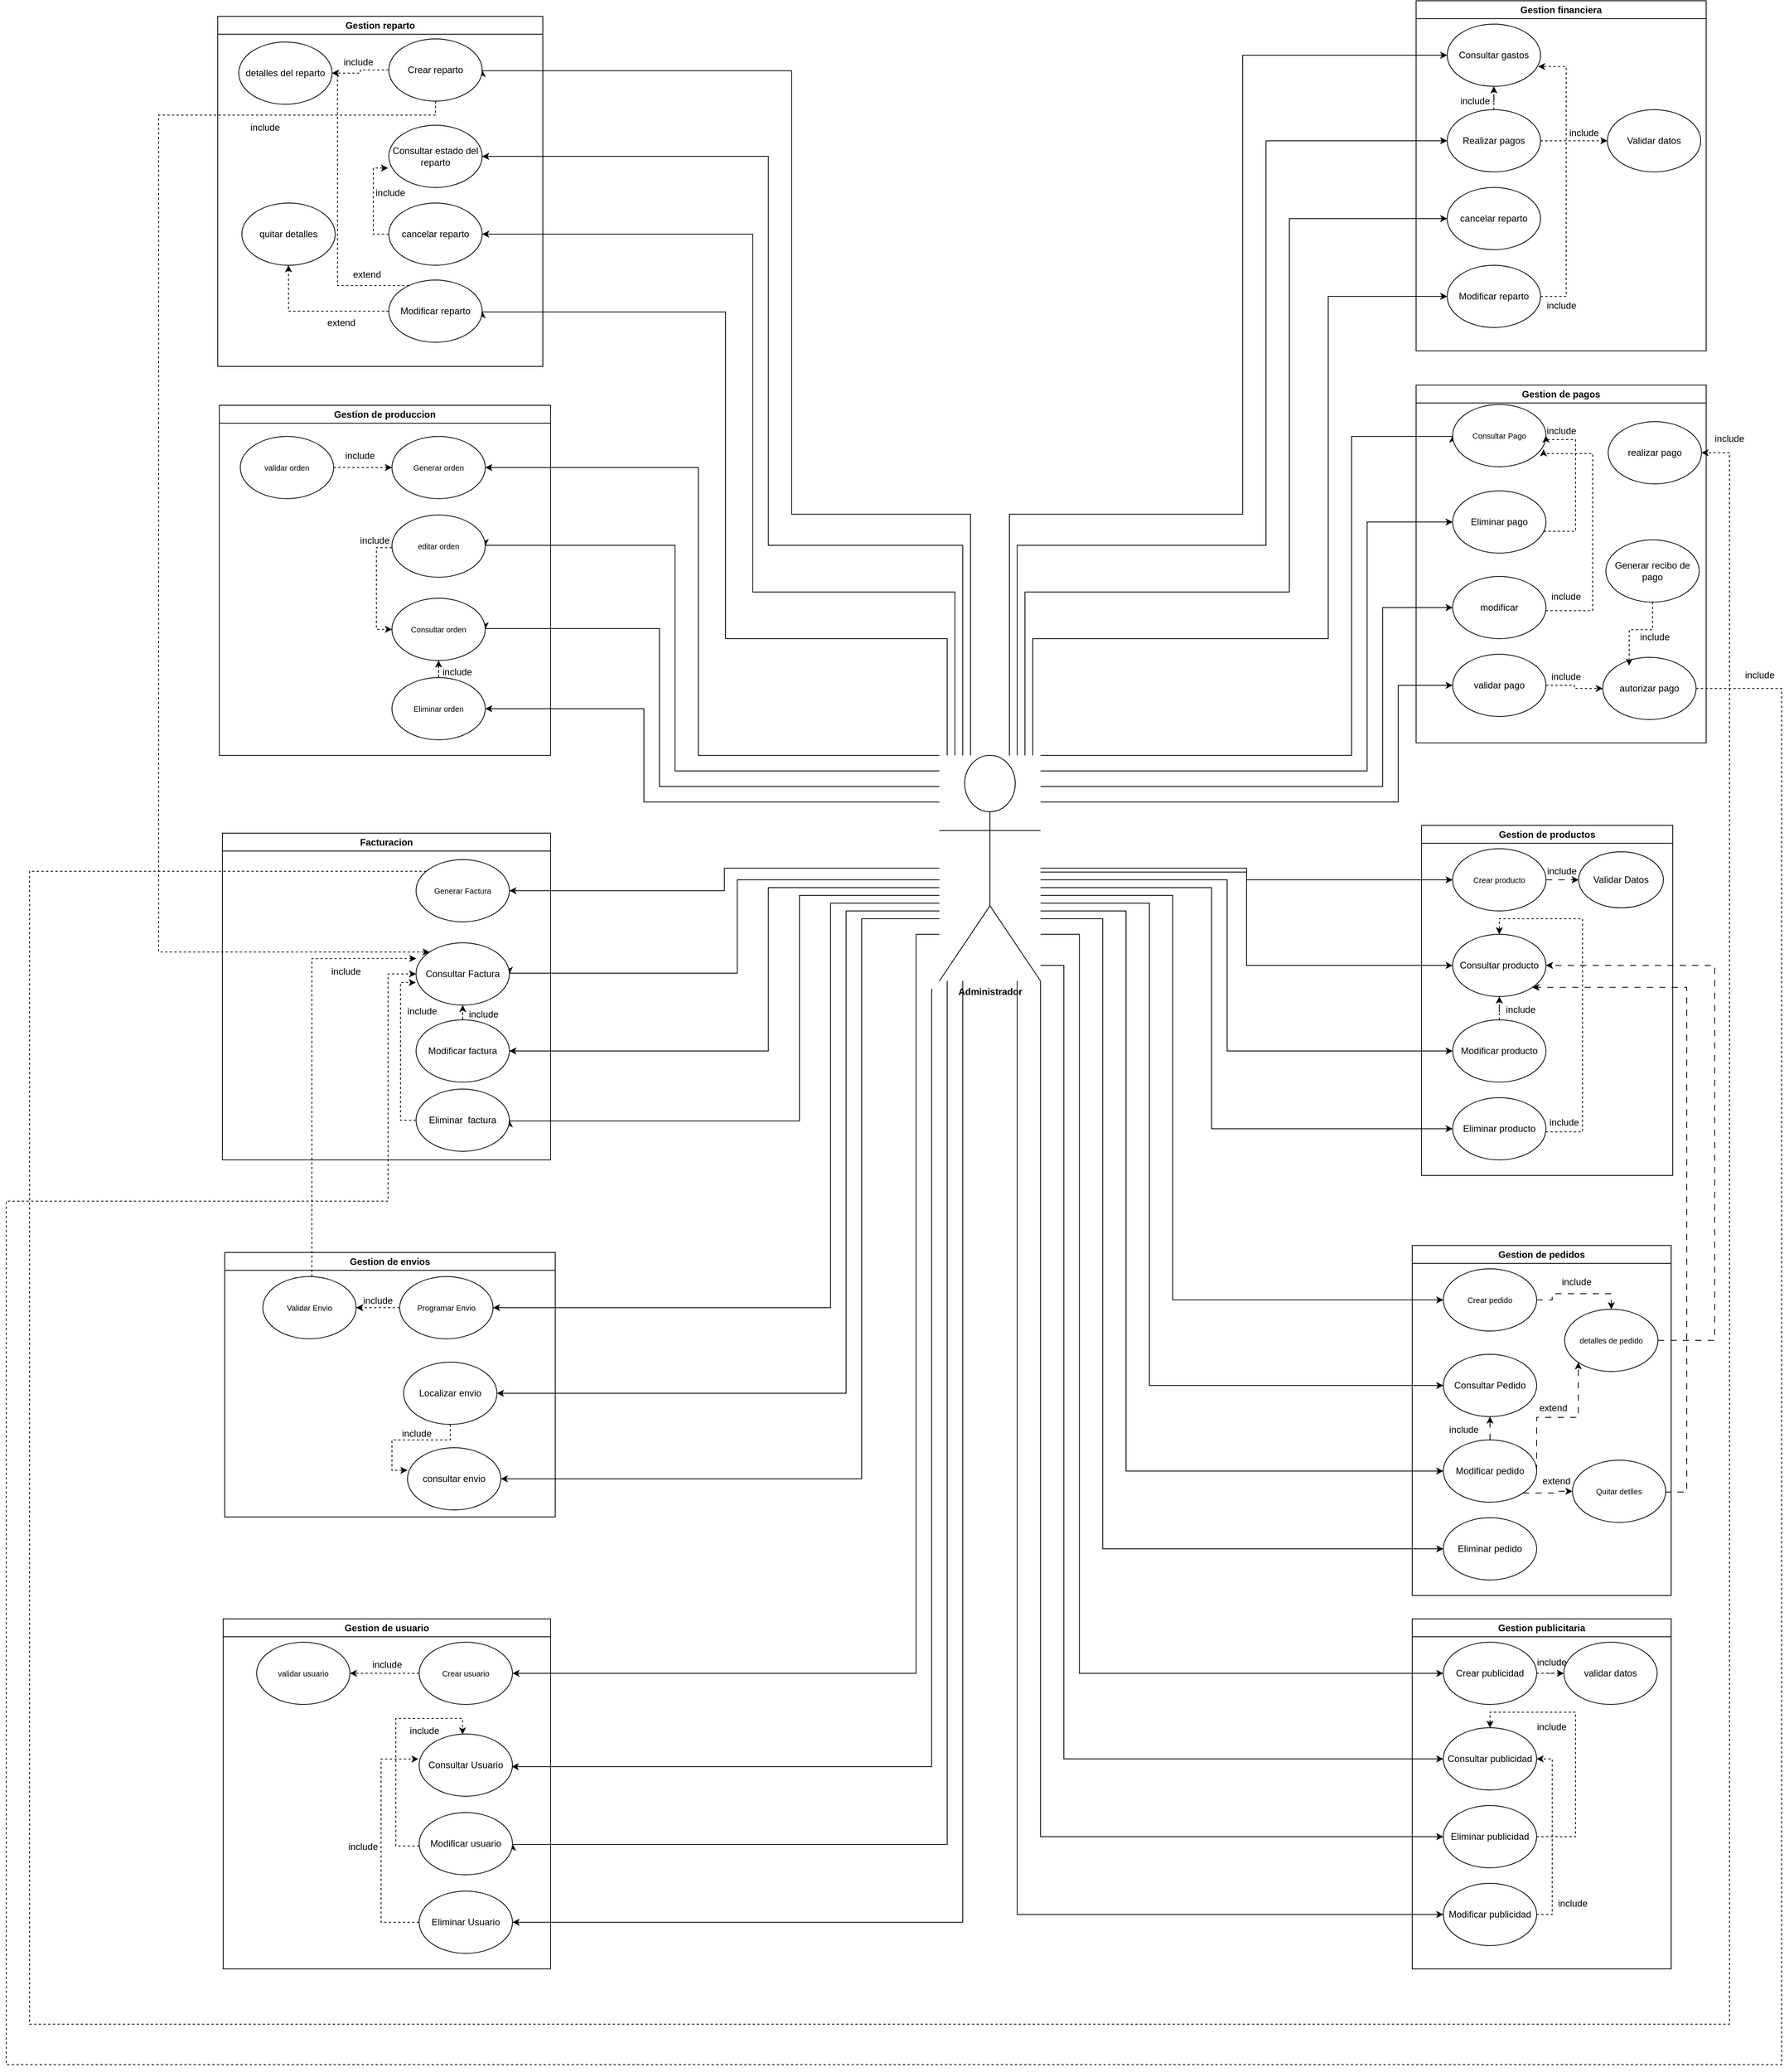 <mxfile version="24.4.4" type="google">
  <diagram name="Página-1" id="JynM5rXX0GK54_x-ZJID">
    <mxGraphModel grid="0" page="1" gridSize="10" guides="1" tooltips="1" connect="1" arrows="1" fold="1" pageScale="1" pageWidth="1169" pageHeight="827" math="0" shadow="0">
      <root>
        <mxCell id="0" />
        <mxCell id="1" parent="0" />
        <mxCell id="ChXsENCpoXAiUG8lQ90t-83" style="edgeStyle=orthogonalEdgeStyle;rounded=0;orthogonalLoop=1;jettySize=auto;html=1;entryX=1;entryY=0.5;entryDx=0;entryDy=0;" edge="1" parent="1" source="1T6MPeweJr3BxvkpQle7-1" target="ChXsENCpoXAiUG8lQ90t-72">
          <mxGeometry relative="1" as="geometry">
            <Array as="points">
              <mxPoint x="110" />
              <mxPoint x="-175" />
              <mxPoint x="-175" y="-420" />
            </Array>
          </mxGeometry>
        </mxCell>
        <mxCell id="ChXsENCpoXAiUG8lQ90t-85" style="edgeStyle=orthogonalEdgeStyle;rounded=0;orthogonalLoop=1;jettySize=auto;html=1;entryX=1;entryY=0.5;entryDx=0;entryDy=0;" edge="1" parent="1" source="1T6MPeweJr3BxvkpQle7-1" target="ChXsENCpoXAiUG8lQ90t-71">
          <mxGeometry relative="1" as="geometry">
            <Array as="points">
              <mxPoint x="120" y="-60" />
              <mxPoint x="-140" y="-60" />
              <mxPoint x="-140" y="-520" />
            </Array>
          </mxGeometry>
        </mxCell>
        <mxCell id="ChXsENCpoXAiUG8lQ90t-87" style="edgeStyle=orthogonalEdgeStyle;rounded=0;orthogonalLoop=1;jettySize=auto;html=1;entryX=1;entryY=0.5;entryDx=0;entryDy=0;" edge="1" parent="1" source="1T6MPeweJr3BxvkpQle7-1" target="ChXsENCpoXAiUG8lQ90t-70">
          <mxGeometry relative="1" as="geometry">
            <Array as="points">
              <mxPoint x="130" y="-120" />
              <mxPoint x="-120" y="-120" />
              <mxPoint x="-120" y="-620" />
            </Array>
          </mxGeometry>
        </mxCell>
        <mxCell id="ChXsENCpoXAiUG8lQ90t-89" style="edgeStyle=orthogonalEdgeStyle;rounded=0;orthogonalLoop=1;jettySize=auto;html=1;entryX=1;entryY=0.5;entryDx=0;entryDy=0;" edge="1" parent="1" source="1T6MPeweJr3BxvkpQle7-1" target="ChXsENCpoXAiUG8lQ90t-69">
          <mxGeometry relative="1" as="geometry">
            <Array as="points">
              <mxPoint x="140" y="-160" />
              <mxPoint x="-90" y="-160" />
              <mxPoint x="-90" y="-730" />
            </Array>
          </mxGeometry>
        </mxCell>
        <mxCell id="ChXsENCpoXAiUG8lQ90t-90" style="edgeStyle=orthogonalEdgeStyle;rounded=0;orthogonalLoop=1;jettySize=auto;html=1;entryX=0;entryY=0.5;entryDx=0;entryDy=0;" edge="1" parent="1" source="1T6MPeweJr3BxvkpQle7-1" target="ChXsENCpoXAiUG8lQ90t-74">
          <mxGeometry relative="1" as="geometry">
            <Array as="points">
              <mxPoint x="190" y="-160" />
              <mxPoint x="490" y="-160" />
              <mxPoint x="490" y="-750" />
            </Array>
          </mxGeometry>
        </mxCell>
        <mxCell id="ChXsENCpoXAiUG8lQ90t-91" style="edgeStyle=orthogonalEdgeStyle;rounded=0;orthogonalLoop=1;jettySize=auto;html=1;entryX=0;entryY=0.5;entryDx=0;entryDy=0;" edge="1" parent="1" source="1T6MPeweJr3BxvkpQle7-1" target="ChXsENCpoXAiUG8lQ90t-75">
          <mxGeometry relative="1" as="geometry">
            <Array as="points">
              <mxPoint x="200" y="-120" />
              <mxPoint x="520" y="-120" />
              <mxPoint x="520" y="-640" />
            </Array>
          </mxGeometry>
        </mxCell>
        <mxCell id="ChXsENCpoXAiUG8lQ90t-92" style="edgeStyle=orthogonalEdgeStyle;rounded=0;orthogonalLoop=1;jettySize=auto;html=1;entryX=0;entryY=0.5;entryDx=0;entryDy=0;" edge="1" parent="1" source="1T6MPeweJr3BxvkpQle7-1" target="ChXsENCpoXAiUG8lQ90t-76">
          <mxGeometry relative="1" as="geometry">
            <Array as="points">
              <mxPoint x="210" y="-60" />
              <mxPoint x="550" y="-60" />
              <mxPoint x="550" y="-540" />
            </Array>
          </mxGeometry>
        </mxCell>
        <mxCell id="ChXsENCpoXAiUG8lQ90t-93" style="edgeStyle=orthogonalEdgeStyle;rounded=0;orthogonalLoop=1;jettySize=auto;html=1;entryX=0;entryY=0.5;entryDx=0;entryDy=0;" edge="1" parent="1" source="1T6MPeweJr3BxvkpQle7-1" target="ChXsENCpoXAiUG8lQ90t-77">
          <mxGeometry relative="1" as="geometry">
            <Array as="points">
              <mxPoint x="220" />
              <mxPoint x="600" />
              <mxPoint x="600" y="-440" />
            </Array>
          </mxGeometry>
        </mxCell>
        <mxCell id="ChXsENCpoXAiUG8lQ90t-94" style="edgeStyle=orthogonalEdgeStyle;rounded=0;orthogonalLoop=1;jettySize=auto;html=1;entryX=1;entryY=0.5;entryDx=0;entryDy=0;" edge="1" parent="1" source="1T6MPeweJr3BxvkpQle7-1" target="ChXsENCpoXAiUG8lQ90t-37">
          <mxGeometry relative="1" as="geometry">
            <Array as="points">
              <mxPoint x="-210" y="150" />
              <mxPoint x="-210" y="-220" />
            </Array>
          </mxGeometry>
        </mxCell>
        <mxCell id="ChXsENCpoXAiUG8lQ90t-95" style="edgeStyle=orthogonalEdgeStyle;rounded=0;orthogonalLoop=1;jettySize=auto;html=1;entryX=1;entryY=0.5;entryDx=0;entryDy=0;" edge="1" parent="1" source="1T6MPeweJr3BxvkpQle7-1" target="ChXsENCpoXAiUG8lQ90t-38">
          <mxGeometry relative="1" as="geometry">
            <Array as="points">
              <mxPoint x="-240" y="170" />
              <mxPoint x="-240" y="-120" />
            </Array>
          </mxGeometry>
        </mxCell>
        <mxCell id="ChXsENCpoXAiUG8lQ90t-96" style="edgeStyle=orthogonalEdgeStyle;rounded=0;orthogonalLoop=1;jettySize=auto;html=1;entryX=1;entryY=0.5;entryDx=0;entryDy=0;" edge="1" parent="1" source="1T6MPeweJr3BxvkpQle7-1" target="ChXsENCpoXAiUG8lQ90t-39">
          <mxGeometry relative="1" as="geometry">
            <Array as="points">
              <mxPoint x="-260" y="190" />
              <mxPoint x="-260" y="-13" />
            </Array>
          </mxGeometry>
        </mxCell>
        <mxCell id="ChXsENCpoXAiUG8lQ90t-97" style="edgeStyle=orthogonalEdgeStyle;rounded=0;orthogonalLoop=1;jettySize=auto;html=1;entryX=1;entryY=0.5;entryDx=0;entryDy=0;" edge="1" parent="1" source="1T6MPeweJr3BxvkpQle7-1" target="ChXsENCpoXAiUG8lQ90t-40">
          <mxGeometry relative="1" as="geometry">
            <Array as="points">
              <mxPoint x="-280" y="210" />
              <mxPoint x="-280" y="90" />
            </Array>
          </mxGeometry>
        </mxCell>
        <mxCell id="ChXsENCpoXAiUG8lQ90t-98" style="edgeStyle=orthogonalEdgeStyle;rounded=0;orthogonalLoop=1;jettySize=auto;html=1;entryX=0;entryY=0.5;entryDx=0;entryDy=0;" edge="1" parent="1" source="1T6MPeweJr3BxvkpQle7-1" target="ChXsENCpoXAiUG8lQ90t-21">
          <mxGeometry relative="1" as="geometry">
            <Array as="points">
              <mxPoint x="630" y="150" />
              <mxPoint x="630" y="-260" />
            </Array>
          </mxGeometry>
        </mxCell>
        <mxCell id="ChXsENCpoXAiUG8lQ90t-99" style="edgeStyle=orthogonalEdgeStyle;rounded=0;orthogonalLoop=1;jettySize=auto;html=1;entryX=0;entryY=0.5;entryDx=0;entryDy=0;" edge="1" parent="1" source="1T6MPeweJr3BxvkpQle7-1" target="ChXsENCpoXAiUG8lQ90t-23">
          <mxGeometry relative="1" as="geometry">
            <Array as="points">
              <mxPoint x="650" y="170" />
              <mxPoint x="650" y="-150" />
            </Array>
          </mxGeometry>
        </mxCell>
        <mxCell id="ChXsENCpoXAiUG8lQ90t-100" style="edgeStyle=orthogonalEdgeStyle;rounded=0;orthogonalLoop=1;jettySize=auto;html=1;entryX=0;entryY=0.5;entryDx=0;entryDy=0;" edge="1" parent="1" source="1T6MPeweJr3BxvkpQle7-1" target="ChXsENCpoXAiUG8lQ90t-22">
          <mxGeometry relative="1" as="geometry">
            <Array as="points">
              <mxPoint x="670" y="190" />
              <mxPoint x="670" y="-40" />
            </Array>
          </mxGeometry>
        </mxCell>
        <mxCell id="ChXsENCpoXAiUG8lQ90t-101" style="edgeStyle=orthogonalEdgeStyle;rounded=0;orthogonalLoop=1;jettySize=auto;html=1;entryX=0;entryY=0.5;entryDx=0;entryDy=0;" edge="1" parent="1" source="1T6MPeweJr3BxvkpQle7-1" target="ChXsENCpoXAiUG8lQ90t-24">
          <mxGeometry relative="1" as="geometry">
            <Array as="points">
              <mxPoint x="690" y="210" />
              <mxPoint x="690" y="60" />
            </Array>
          </mxGeometry>
        </mxCell>
        <mxCell id="ChXsENCpoXAiUG8lQ90t-105" style="edgeStyle=orthogonalEdgeStyle;rounded=0;orthogonalLoop=1;jettySize=auto;html=1;entryX=1;entryY=0.5;entryDx=0;entryDy=0;" edge="1" parent="1" source="1T6MPeweJr3BxvkpQle7-1" target="ChXsENCpoXAiUG8lQ90t-32">
          <mxGeometry relative="1" as="geometry" />
        </mxCell>
        <mxCell id="ChXsENCpoXAiUG8lQ90t-106" style="edgeStyle=orthogonalEdgeStyle;rounded=0;orthogonalLoop=1;jettySize=auto;html=1;entryX=1;entryY=0.5;entryDx=0;entryDy=0;" edge="1" parent="1" source="1T6MPeweJr3BxvkpQle7-1" target="ChXsENCpoXAiUG8lQ90t-34">
          <mxGeometry relative="1" as="geometry">
            <Array as="points">
              <mxPoint x="-160" y="310" />
              <mxPoint x="-160" y="430" />
            </Array>
          </mxGeometry>
        </mxCell>
        <mxCell id="ChXsENCpoXAiUG8lQ90t-107" style="edgeStyle=orthogonalEdgeStyle;rounded=0;orthogonalLoop=1;jettySize=auto;html=1;entryX=1;entryY=0.5;entryDx=0;entryDy=0;" edge="1" parent="1" source="1T6MPeweJr3BxvkpQle7-1" target="ChXsENCpoXAiUG8lQ90t-33">
          <mxGeometry relative="1" as="geometry">
            <Array as="points">
              <mxPoint x="-120" y="320" />
              <mxPoint x="-120" y="530" />
            </Array>
          </mxGeometry>
        </mxCell>
        <mxCell id="ChXsENCpoXAiUG8lQ90t-109" style="edgeStyle=orthogonalEdgeStyle;rounded=0;orthogonalLoop=1;jettySize=auto;html=1;entryX=1;entryY=0.5;entryDx=0;entryDy=0;" edge="1" parent="1" source="1T6MPeweJr3BxvkpQle7-1" target="ChXsENCpoXAiUG8lQ90t-35">
          <mxGeometry relative="1" as="geometry">
            <Array as="points">
              <mxPoint x="-80" y="330" />
              <mxPoint x="-80" y="620" />
            </Array>
          </mxGeometry>
        </mxCell>
        <mxCell id="ChXsENCpoXAiUG8lQ90t-111" style="edgeStyle=orthogonalEdgeStyle;rounded=0;orthogonalLoop=1;jettySize=auto;html=1;entryX=0;entryY=0.5;entryDx=0;entryDy=0;" edge="1" parent="1" source="1T6MPeweJr3BxvkpQle7-1" target="ChXsENCpoXAiUG8lQ90t-27">
          <mxGeometry relative="1" as="geometry" />
        </mxCell>
        <mxCell id="ChXsENCpoXAiUG8lQ90t-112" style="edgeStyle=orthogonalEdgeStyle;rounded=0;orthogonalLoop=1;jettySize=auto;html=1;" edge="1" parent="1" source="1T6MPeweJr3BxvkpQle7-1" target="ChXsENCpoXAiUG8lQ90t-29">
          <mxGeometry relative="1" as="geometry">
            <Array as="points">
              <mxPoint x="495" y="300" />
              <mxPoint x="495" y="420" />
            </Array>
          </mxGeometry>
        </mxCell>
        <mxCell id="ChXsENCpoXAiUG8lQ90t-113" style="edgeStyle=orthogonalEdgeStyle;rounded=0;orthogonalLoop=1;jettySize=auto;html=1;entryX=0;entryY=0.5;entryDx=0;entryDy=0;" edge="1" parent="1" source="1T6MPeweJr3BxvkpQle7-1" target="ChXsENCpoXAiUG8lQ90t-28">
          <mxGeometry relative="1" as="geometry">
            <Array as="points">
              <mxPoint x="470" y="310" />
              <mxPoint x="470" y="530" />
            </Array>
          </mxGeometry>
        </mxCell>
        <mxCell id="ChXsENCpoXAiUG8lQ90t-115" style="edgeStyle=orthogonalEdgeStyle;rounded=0;orthogonalLoop=1;jettySize=auto;html=1;entryX=1;entryY=0.5;entryDx=0;entryDy=0;" edge="1" parent="1" source="1T6MPeweJr3BxvkpQle7-1" target="ChXsENCpoXAiUG8lQ90t-45">
          <mxGeometry relative="1" as="geometry">
            <Array as="points">
              <mxPoint x="-40" y="340" />
              <mxPoint x="-40" y="860" />
            </Array>
          </mxGeometry>
        </mxCell>
        <mxCell id="ChXsENCpoXAiUG8lQ90t-117" style="edgeStyle=orthogonalEdgeStyle;rounded=0;orthogonalLoop=1;jettySize=auto;html=1;entryX=1;entryY=0.5;entryDx=0;entryDy=0;" edge="1" parent="1" source="1T6MPeweJr3BxvkpQle7-1" target="ChXsENCpoXAiUG8lQ90t-47">
          <mxGeometry relative="1" as="geometry">
            <Array as="points">
              <mxPoint x="-20" y="350" />
              <mxPoint x="-20" y="970" />
            </Array>
          </mxGeometry>
        </mxCell>
        <mxCell id="ChXsENCpoXAiUG8lQ90t-118" style="edgeStyle=orthogonalEdgeStyle;rounded=0;orthogonalLoop=1;jettySize=auto;html=1;entryX=1;entryY=0.5;entryDx=0;entryDy=0;" edge="1" parent="1" source="1T6MPeweJr3BxvkpQle7-1" target="ChXsENCpoXAiUG8lQ90t-46">
          <mxGeometry relative="1" as="geometry">
            <Array as="points">
              <mxPoint y="360" />
              <mxPoint y="1080" />
            </Array>
          </mxGeometry>
        </mxCell>
        <mxCell id="ChXsENCpoXAiUG8lQ90t-119" style="edgeStyle=orthogonalEdgeStyle;rounded=0;orthogonalLoop=1;jettySize=auto;html=1;entryX=0;entryY=0.5;entryDx=0;entryDy=0;" edge="1" parent="1" source="1T6MPeweJr3BxvkpQle7-1" target="ChXsENCpoXAiUG8lQ90t-54">
          <mxGeometry relative="1" as="geometry">
            <Array as="points">
              <mxPoint x="400" y="330" />
              <mxPoint x="400" y="850" />
            </Array>
          </mxGeometry>
        </mxCell>
        <mxCell id="ChXsENCpoXAiUG8lQ90t-120" style="edgeStyle=orthogonalEdgeStyle;rounded=0;orthogonalLoop=1;jettySize=auto;html=1;entryX=0;entryY=0.5;entryDx=0;entryDy=0;" edge="1" parent="1" source="1T6MPeweJr3BxvkpQle7-1" target="ChXsENCpoXAiUG8lQ90t-56">
          <mxGeometry relative="1" as="geometry">
            <Array as="points">
              <mxPoint x="370" y="340" />
              <mxPoint x="370" y="960" />
            </Array>
          </mxGeometry>
        </mxCell>
        <mxCell id="ChXsENCpoXAiUG8lQ90t-121" style="edgeStyle=orthogonalEdgeStyle;rounded=0;orthogonalLoop=1;jettySize=auto;html=1;entryX=0;entryY=0.5;entryDx=0;entryDy=0;" edge="1" parent="1" source="1T6MPeweJr3BxvkpQle7-1" target="ChXsENCpoXAiUG8lQ90t-55">
          <mxGeometry relative="1" as="geometry">
            <Array as="points">
              <mxPoint x="340" y="350" />
              <mxPoint x="340" y="1070" />
            </Array>
          </mxGeometry>
        </mxCell>
        <mxCell id="ChXsENCpoXAiUG8lQ90t-122" style="edgeStyle=orthogonalEdgeStyle;rounded=0;orthogonalLoop=1;jettySize=auto;html=1;entryX=0;entryY=0.5;entryDx=0;entryDy=0;" edge="1" parent="1" source="1T6MPeweJr3BxvkpQle7-1" target="ChXsENCpoXAiUG8lQ90t-57">
          <mxGeometry relative="1" as="geometry">
            <Array as="points">
              <mxPoint x="310" y="360" />
              <mxPoint x="310" y="1170" />
            </Array>
          </mxGeometry>
        </mxCell>
        <mxCell id="ChXsENCpoXAiUG8lQ90t-123" style="edgeStyle=orthogonalEdgeStyle;rounded=0;orthogonalLoop=1;jettySize=auto;html=1;entryX=0;entryY=0.5;entryDx=0;entryDy=0;" edge="1" parent="1" source="1T6MPeweJr3BxvkpQle7-1" target="ChXsENCpoXAiUG8lQ90t-30">
          <mxGeometry relative="1" as="geometry">
            <Array as="points">
              <mxPoint x="450" y="320" />
              <mxPoint x="450" y="630" />
            </Array>
          </mxGeometry>
        </mxCell>
        <mxCell id="ChXsENCpoXAiUG8lQ90t-124" style="edgeStyle=orthogonalEdgeStyle;rounded=0;orthogonalLoop=1;jettySize=auto;html=1;entryX=1;entryY=0.5;entryDx=0;entryDy=0;" edge="1" parent="1" source="1T6MPeweJr3BxvkpQle7-1" target="ChXsENCpoXAiUG8lQ90t-49">
          <mxGeometry relative="1" as="geometry">
            <Array as="points">
              <mxPoint x="70" y="380" />
              <mxPoint x="70" y="1330" />
            </Array>
          </mxGeometry>
        </mxCell>
        <mxCell id="ChXsENCpoXAiUG8lQ90t-125" style="edgeStyle=orthogonalEdgeStyle;rounded=0;orthogonalLoop=1;jettySize=auto;html=1;entryX=1;entryY=0.5;entryDx=0;entryDy=0;" edge="1" parent="1">
          <mxGeometry relative="1" as="geometry">
            <mxPoint x="90.0" y="450" as="sourcePoint" />
            <mxPoint x="-450.0" y="1450" as="targetPoint" />
            <Array as="points">
              <mxPoint x="90" y="1450" />
            </Array>
          </mxGeometry>
        </mxCell>
        <mxCell id="ChXsENCpoXAiUG8lQ90t-126" style="edgeStyle=orthogonalEdgeStyle;rounded=0;orthogonalLoop=1;jettySize=auto;html=1;entryX=1;entryY=0.5;entryDx=0;entryDy=0;" edge="1" parent="1" source="1T6MPeweJr3BxvkpQle7-1" target="ChXsENCpoXAiUG8lQ90t-50">
          <mxGeometry relative="1" as="geometry">
            <Array as="points">
              <mxPoint x="110" y="1550" />
            </Array>
          </mxGeometry>
        </mxCell>
        <mxCell id="ChXsENCpoXAiUG8lQ90t-127" style="edgeStyle=orthogonalEdgeStyle;rounded=0;orthogonalLoop=1;jettySize=auto;html=1;entryX=1;entryY=0.5;entryDx=0;entryDy=0;" edge="1" parent="1" source="1T6MPeweJr3BxvkpQle7-1" target="ChXsENCpoXAiUG8lQ90t-52">
          <mxGeometry relative="1" as="geometry">
            <Array as="points">
              <mxPoint x="130" y="1650" />
            </Array>
          </mxGeometry>
        </mxCell>
        <mxCell id="ChXsENCpoXAiUG8lQ90t-128" style="edgeStyle=orthogonalEdgeStyle;rounded=0;orthogonalLoop=1;jettySize=auto;html=1;entryX=0;entryY=0.5;entryDx=0;entryDy=0;" edge="1" parent="1" source="1T6MPeweJr3BxvkpQle7-1" target="ChXsENCpoXAiUG8lQ90t-61">
          <mxGeometry relative="1" as="geometry">
            <Array as="points">
              <mxPoint x="280" y="380" />
              <mxPoint x="280" y="1330" />
            </Array>
          </mxGeometry>
        </mxCell>
        <mxCell id="ChXsENCpoXAiUG8lQ90t-131" style="edgeStyle=orthogonalEdgeStyle;rounded=0;orthogonalLoop=1;jettySize=auto;html=1;entryX=0;entryY=0.5;entryDx=0;entryDy=0;" edge="1" parent="1" source="1T6MPeweJr3BxvkpQle7-1" target="ChXsENCpoXAiUG8lQ90t-62">
          <mxGeometry relative="1" as="geometry">
            <Array as="points">
              <mxPoint x="260" y="420" />
              <mxPoint x="260" y="1440" />
            </Array>
          </mxGeometry>
        </mxCell>
        <mxCell id="ChXsENCpoXAiUG8lQ90t-132" style="edgeStyle=orthogonalEdgeStyle;rounded=0;orthogonalLoop=1;jettySize=auto;html=1;entryX=0;entryY=0.5;entryDx=0;entryDy=0;" edge="1" parent="1" source="1T6MPeweJr3BxvkpQle7-1" target="ChXsENCpoXAiUG8lQ90t-63">
          <mxGeometry relative="1" as="geometry">
            <Array as="points">
              <mxPoint x="230" y="1540" />
            </Array>
          </mxGeometry>
        </mxCell>
        <mxCell id="ChXsENCpoXAiUG8lQ90t-133" style="edgeStyle=orthogonalEdgeStyle;rounded=0;orthogonalLoop=1;jettySize=auto;html=1;entryX=0;entryY=0.5;entryDx=0;entryDy=0;" edge="1" parent="1" source="1T6MPeweJr3BxvkpQle7-1" target="ChXsENCpoXAiUG8lQ90t-64">
          <mxGeometry relative="1" as="geometry">
            <Array as="points">
              <mxPoint x="200" y="1640" />
            </Array>
          </mxGeometry>
        </mxCell>
        <mxCell id="1T6MPeweJr3BxvkpQle7-1" value="&lt;span style=&quot;font-weight: 700; text-wrap: wrap;&quot;&gt;Administrador&lt;/span&gt;" style="shape=umlActor;verticalLabelPosition=bottom;verticalAlign=top;html=1;outlineConnect=0;" vertex="1" parent="1">
          <mxGeometry x="100" y="150" width="130" height="290" as="geometry" />
        </mxCell>
        <mxCell id="ChXsENCpoXAiUG8lQ90t-20" value="Gestion de pagos" style="swimlane;whiteSpace=wrap;html=1;" vertex="1" parent="1">
          <mxGeometry x="713" y="-326" width="373" height="460" as="geometry" />
        </mxCell>
        <mxCell id="ChXsENCpoXAiUG8lQ90t-21" value="&lt;font size=&quot;1&quot;&gt;Consultar Pago&lt;/font&gt;" style="ellipse;whiteSpace=wrap;html=1;" vertex="1" parent="ChXsENCpoXAiUG8lQ90t-20">
          <mxGeometry x="47" y="25" width="120" height="80" as="geometry" />
        </mxCell>
        <mxCell id="ChXsENCpoXAiUG8lQ90t-22" value="modificar" style="ellipse;whiteSpace=wrap;html=1;" vertex="1" parent="ChXsENCpoXAiUG8lQ90t-20">
          <mxGeometry x="47" y="246" width="120" height="80" as="geometry" />
        </mxCell>
        <mxCell id="p3AA-qDVaA4Frj-R02hP-10" style="edgeStyle=orthogonalEdgeStyle;rounded=0;orthogonalLoop=1;jettySize=auto;html=1;entryX=1;entryY=0.5;entryDx=0;entryDy=0;dashed=1;" edge="1" parent="ChXsENCpoXAiUG8lQ90t-20" source="ChXsENCpoXAiUG8lQ90t-23" target="ChXsENCpoXAiUG8lQ90t-21">
          <mxGeometry relative="1" as="geometry">
            <Array as="points">
              <mxPoint x="205" y="188" />
              <mxPoint x="205" y="70" />
            </Array>
          </mxGeometry>
        </mxCell>
        <mxCell id="ChXsENCpoXAiUG8lQ90t-23" value="Eliminar pago" style="ellipse;whiteSpace=wrap;html=1;" vertex="1" parent="ChXsENCpoXAiUG8lQ90t-20">
          <mxGeometry x="47" y="136" width="120" height="80" as="geometry" />
        </mxCell>
        <mxCell id="p3AA-qDVaA4Frj-R02hP-16" style="edgeStyle=orthogonalEdgeStyle;rounded=0;orthogonalLoop=1;jettySize=auto;html=1;entryX=0;entryY=0.5;entryDx=0;entryDy=0;dashed=1;" edge="1" parent="ChXsENCpoXAiUG8lQ90t-20" source="ChXsENCpoXAiUG8lQ90t-24" target="p3AA-qDVaA4Frj-R02hP-14">
          <mxGeometry relative="1" as="geometry" />
        </mxCell>
        <mxCell id="ChXsENCpoXAiUG8lQ90t-24" value="validar pago" style="ellipse;whiteSpace=wrap;html=1;" vertex="1" parent="ChXsENCpoXAiUG8lQ90t-20">
          <mxGeometry x="47" y="346" width="120" height="80" as="geometry" />
        </mxCell>
        <mxCell id="p3AA-qDVaA4Frj-R02hP-11" value="include" style="text;html=1;align=center;verticalAlign=middle;whiteSpace=wrap;rounded=0;" vertex="1" parent="ChXsENCpoXAiUG8lQ90t-20">
          <mxGeometry x="156.5" y="44" width="60" height="30" as="geometry" />
        </mxCell>
        <mxCell id="p3AA-qDVaA4Frj-R02hP-12" style="edgeStyle=orthogonalEdgeStyle;rounded=0;orthogonalLoop=1;jettySize=auto;html=1;entryX=0.974;entryY=0.721;entryDx=0;entryDy=0;entryPerimeter=0;dashed=1;" edge="1" parent="ChXsENCpoXAiUG8lQ90t-20" source="ChXsENCpoXAiUG8lQ90t-22" target="ChXsENCpoXAiUG8lQ90t-21">
          <mxGeometry relative="1" as="geometry">
            <Array as="points">
              <mxPoint x="227" y="290" />
              <mxPoint x="227" y="88" />
            </Array>
          </mxGeometry>
        </mxCell>
        <mxCell id="p3AA-qDVaA4Frj-R02hP-13" value="include" style="text;html=1;align=center;verticalAlign=middle;whiteSpace=wrap;rounded=0;" vertex="1" parent="ChXsENCpoXAiUG8lQ90t-20">
          <mxGeometry x="163" y="257" width="60" height="30" as="geometry" />
        </mxCell>
        <mxCell id="p3AA-qDVaA4Frj-R02hP-14" value="autorizar pago" style="ellipse;whiteSpace=wrap;html=1;" vertex="1" parent="ChXsENCpoXAiUG8lQ90t-20">
          <mxGeometry x="240" y="350" width="120" height="80" as="geometry" />
        </mxCell>
        <mxCell id="p3AA-qDVaA4Frj-R02hP-18" value="Generar recibo de pago" style="ellipse;whiteSpace=wrap;html=1;" vertex="1" parent="ChXsENCpoXAiUG8lQ90t-20">
          <mxGeometry x="244" y="199" width="120" height="80" as="geometry" />
        </mxCell>
        <mxCell id="p3AA-qDVaA4Frj-R02hP-23" style="edgeStyle=orthogonalEdgeStyle;rounded=0;orthogonalLoop=1;jettySize=auto;html=1;entryX=0.283;entryY=0.132;entryDx=0;entryDy=0;entryPerimeter=0;dashed=1;" edge="1" parent="ChXsENCpoXAiUG8lQ90t-20" source="p3AA-qDVaA4Frj-R02hP-18" target="p3AA-qDVaA4Frj-R02hP-14">
          <mxGeometry relative="1" as="geometry" />
        </mxCell>
        <mxCell id="p3AA-qDVaA4Frj-R02hP-24" value="include" style="text;html=1;align=center;verticalAlign=middle;whiteSpace=wrap;rounded=0;" vertex="1" parent="ChXsENCpoXAiUG8lQ90t-20">
          <mxGeometry x="163" y="360" width="60" height="30" as="geometry" />
        </mxCell>
        <mxCell id="p3AA-qDVaA4Frj-R02hP-25" value="include" style="text;html=1;align=center;verticalAlign=middle;whiteSpace=wrap;rounded=0;" vertex="1" parent="ChXsENCpoXAiUG8lQ90t-20">
          <mxGeometry x="277" y="309" width="60" height="30" as="geometry" />
        </mxCell>
        <mxCell id="p3AA-qDVaA4Frj-R02hP-26" value="realizar pago" style="ellipse;whiteSpace=wrap;html=1;" vertex="1" parent="ChXsENCpoXAiUG8lQ90t-20">
          <mxGeometry x="247" y="47" width="120" height="80" as="geometry" />
        </mxCell>
        <mxCell id="ChXsENCpoXAiUG8lQ90t-26" value="Gestion de productos" style="swimlane;whiteSpace=wrap;html=1;" vertex="1" parent="1">
          <mxGeometry x="720" y="240" width="323" height="450" as="geometry" />
        </mxCell>
        <mxCell id="hqP_ZDcuyTyzabam_NpK-2" style="edgeStyle=orthogonalEdgeStyle;rounded=0;orthogonalLoop=1;jettySize=auto;html=1;exitX=1;exitY=0.5;exitDx=0;exitDy=0;entryX=0;entryY=0.5;entryDx=0;entryDy=0;dashed=1;dashPattern=8 8;" edge="1" parent="ChXsENCpoXAiUG8lQ90t-26" source="ChXsENCpoXAiUG8lQ90t-27" target="hqP_ZDcuyTyzabam_NpK-1">
          <mxGeometry relative="1" as="geometry" />
        </mxCell>
        <mxCell id="ChXsENCpoXAiUG8lQ90t-27" value="&lt;font size=&quot;1&quot;&gt;Crear producto&lt;/font&gt;" style="ellipse;whiteSpace=wrap;html=1;" vertex="1" parent="ChXsENCpoXAiUG8lQ90t-26">
          <mxGeometry x="40" y="30" width="120" height="80" as="geometry" />
        </mxCell>
        <mxCell id="Pba5X2vzU5zY-d4cMatl-1" value="" style="edgeStyle=orthogonalEdgeStyle;rounded=0;orthogonalLoop=1;jettySize=auto;html=1;dashed=1;" edge="1" parent="ChXsENCpoXAiUG8lQ90t-26" source="ChXsENCpoXAiUG8lQ90t-28" target="ChXsENCpoXAiUG8lQ90t-29">
          <mxGeometry relative="1" as="geometry" />
        </mxCell>
        <mxCell id="ChXsENCpoXAiUG8lQ90t-28" value="Modificar producto" style="ellipse;whiteSpace=wrap;html=1;" vertex="1" parent="ChXsENCpoXAiUG8lQ90t-26">
          <mxGeometry x="40" y="250" width="120" height="80" as="geometry" />
        </mxCell>
        <mxCell id="ChXsENCpoXAiUG8lQ90t-29" value="Consultar producto" style="ellipse;whiteSpace=wrap;html=1;" vertex="1" parent="ChXsENCpoXAiUG8lQ90t-26">
          <mxGeometry x="40" y="140" width="120" height="80" as="geometry" />
        </mxCell>
        <mxCell id="p3AA-qDVaA4Frj-R02hP-44" style="edgeStyle=orthogonalEdgeStyle;rounded=0;orthogonalLoop=1;jettySize=auto;html=1;entryX=0.5;entryY=0;entryDx=0;entryDy=0;dashed=1;" edge="1" parent="ChXsENCpoXAiUG8lQ90t-26" source="ChXsENCpoXAiUG8lQ90t-30" target="ChXsENCpoXAiUG8lQ90t-29">
          <mxGeometry relative="1" as="geometry">
            <Array as="points">
              <mxPoint x="207" y="394" />
              <mxPoint x="207" y="120" />
              <mxPoint x="100" y="120" />
            </Array>
          </mxGeometry>
        </mxCell>
        <mxCell id="ChXsENCpoXAiUG8lQ90t-30" value="Eliminar producto" style="ellipse;whiteSpace=wrap;html=1;" vertex="1" parent="ChXsENCpoXAiUG8lQ90t-26">
          <mxGeometry x="40" y="350" width="120" height="80" as="geometry" />
        </mxCell>
        <mxCell id="hqP_ZDcuyTyzabam_NpK-1" value="Validar Datos" style="ellipse;whiteSpace=wrap;html=1;" vertex="1" parent="ChXsENCpoXAiUG8lQ90t-26">
          <mxGeometry x="202" y="34" width="109" height="72" as="geometry" />
        </mxCell>
        <mxCell id="p3AA-qDVaA4Frj-R02hP-45" value="include" style="text;html=1;align=center;verticalAlign=middle;resizable=0;points=[];autosize=1;strokeColor=none;fillColor=none;" vertex="1" parent="ChXsENCpoXAiUG8lQ90t-26">
          <mxGeometry x="155" y="369" width="56" height="26" as="geometry" />
        </mxCell>
        <mxCell id="Pba5X2vzU5zY-d4cMatl-2" value="include" style="text;html=1;align=center;verticalAlign=middle;resizable=0;points=[];autosize=1;strokeColor=none;fillColor=none;" vertex="1" parent="ChXsENCpoXAiUG8lQ90t-26">
          <mxGeometry x="99" y="224" width="56" height="26" as="geometry" />
        </mxCell>
        <mxCell id="ChXsENCpoXAiUG8lQ90t-31" value="Facturacion" style="swimlane;whiteSpace=wrap;html=1;" vertex="1" parent="1">
          <mxGeometry x="-822" y="250" width="422" height="420" as="geometry" />
        </mxCell>
        <mxCell id="ChXsENCpoXAiUG8lQ90t-32" value="&lt;font size=&quot;1&quot;&gt;Generar Factura&lt;/font&gt;" style="ellipse;whiteSpace=wrap;html=1;" vertex="1" parent="ChXsENCpoXAiUG8lQ90t-31">
          <mxGeometry x="249" y="34" width="120" height="80" as="geometry" />
        </mxCell>
        <mxCell id="T71zBz_hVBB5TN6KuYi1-18" style="edgeStyle=orthogonalEdgeStyle;rounded=0;orthogonalLoop=1;jettySize=auto;html=1;dashed=1;" edge="1" parent="ChXsENCpoXAiUG8lQ90t-31" source="ChXsENCpoXAiUG8lQ90t-33" target="ChXsENCpoXAiUG8lQ90t-34">
          <mxGeometry relative="1" as="geometry" />
        </mxCell>
        <mxCell id="ChXsENCpoXAiUG8lQ90t-33" value="Modificar factura" style="ellipse;whiteSpace=wrap;html=1;" vertex="1" parent="ChXsENCpoXAiUG8lQ90t-31">
          <mxGeometry x="249" y="240" width="120" height="80" as="geometry" />
        </mxCell>
        <mxCell id="ChXsENCpoXAiUG8lQ90t-34" value="Consultar Factura" style="ellipse;whiteSpace=wrap;html=1;" vertex="1" parent="ChXsENCpoXAiUG8lQ90t-31">
          <mxGeometry x="249" y="141" width="120" height="80" as="geometry" />
        </mxCell>
        <mxCell id="ChXsENCpoXAiUG8lQ90t-35" value="Eliminar&amp;nbsp; factura" style="ellipse;whiteSpace=wrap;html=1;" vertex="1" parent="ChXsENCpoXAiUG8lQ90t-31">
          <mxGeometry x="249" y="329" width="120" height="80" as="geometry" />
        </mxCell>
        <mxCell id="T71zBz_hVBB5TN6KuYi1-15" style="edgeStyle=orthogonalEdgeStyle;rounded=0;orthogonalLoop=1;jettySize=auto;html=1;entryX=-0.003;entryY=0.638;entryDx=0;entryDy=0;entryPerimeter=0;dashed=1;" edge="1" parent="ChXsENCpoXAiUG8lQ90t-31" source="ChXsENCpoXAiUG8lQ90t-35" target="ChXsENCpoXAiUG8lQ90t-34">
          <mxGeometry relative="1" as="geometry">
            <Array as="points">
              <mxPoint x="229" y="369" />
              <mxPoint x="229" y="192" />
            </Array>
          </mxGeometry>
        </mxCell>
        <mxCell id="T71zBz_hVBB5TN6KuYi1-16" value="include" style="text;html=1;align=center;verticalAlign=middle;whiteSpace=wrap;rounded=0;" vertex="1" parent="ChXsENCpoXAiUG8lQ90t-31">
          <mxGeometry x="227" y="214" width="60" height="30" as="geometry" />
        </mxCell>
        <mxCell id="T71zBz_hVBB5TN6KuYi1-19" value="include" style="text;html=1;align=center;verticalAlign=middle;whiteSpace=wrap;rounded=0;" vertex="1" parent="ChXsENCpoXAiUG8lQ90t-31">
          <mxGeometry x="306" y="218" width="60" height="30" as="geometry" />
        </mxCell>
        <mxCell id="mGciMAbyDkSKiZNWmJVc-14" value="include" style="text;html=1;align=center;verticalAlign=middle;whiteSpace=wrap;rounded=0;" vertex="1" parent="ChXsENCpoXAiUG8lQ90t-31">
          <mxGeometry x="129" y="163" width="60" height="30" as="geometry" />
        </mxCell>
        <mxCell id="ChXsENCpoXAiUG8lQ90t-36" value="Gestion de produccion" style="swimlane;whiteSpace=wrap;html=1;" vertex="1" parent="1">
          <mxGeometry x="-826" y="-300" width="426" height="450" as="geometry" />
        </mxCell>
        <mxCell id="ChXsENCpoXAiUG8lQ90t-37" value="&lt;font size=&quot;1&quot;&gt;Generar orden&lt;/font&gt;" style="ellipse;whiteSpace=wrap;html=1;" vertex="1" parent="ChXsENCpoXAiUG8lQ90t-36">
          <mxGeometry x="222" y="40" width="120" height="80" as="geometry" />
        </mxCell>
        <mxCell id="T71zBz_hVBB5TN6KuYi1-6" style="edgeStyle=orthogonalEdgeStyle;rounded=0;orthogonalLoop=1;jettySize=auto;html=1;entryX=0;entryY=0.5;entryDx=0;entryDy=0;dashed=1;" edge="1" parent="ChXsENCpoXAiUG8lQ90t-36" source="ChXsENCpoXAiUG8lQ90t-38" target="ChXsENCpoXAiUG8lQ90t-39">
          <mxGeometry relative="1" as="geometry">
            <Array as="points">
              <mxPoint x="202" y="183" />
              <mxPoint x="202" y="288" />
            </Array>
          </mxGeometry>
        </mxCell>
        <mxCell id="ChXsENCpoXAiUG8lQ90t-38" value="&lt;font size=&quot;1&quot;&gt;editar orden&lt;/font&gt;" style="ellipse;whiteSpace=wrap;html=1;" vertex="1" parent="ChXsENCpoXAiUG8lQ90t-36">
          <mxGeometry x="222" y="141" width="120" height="80" as="geometry" />
        </mxCell>
        <mxCell id="ChXsENCpoXAiUG8lQ90t-39" value="&lt;font size=&quot;1&quot;&gt;Consultar orden&lt;/font&gt;" style="ellipse;whiteSpace=wrap;html=1;" vertex="1" parent="ChXsENCpoXAiUG8lQ90t-36">
          <mxGeometry x="222" y="248" width="120" height="80" as="geometry" />
        </mxCell>
        <mxCell id="T71zBz_hVBB5TN6KuYi1-8" style="edgeStyle=orthogonalEdgeStyle;rounded=0;orthogonalLoop=1;jettySize=auto;html=1;dashed=1;" edge="1" parent="ChXsENCpoXAiUG8lQ90t-36" source="ChXsENCpoXAiUG8lQ90t-40" target="ChXsENCpoXAiUG8lQ90t-39">
          <mxGeometry relative="1" as="geometry" />
        </mxCell>
        <mxCell id="ChXsENCpoXAiUG8lQ90t-40" value="&lt;font size=&quot;1&quot;&gt;Eliminar orden&lt;/font&gt;" style="ellipse;whiteSpace=wrap;html=1;" vertex="1" parent="ChXsENCpoXAiUG8lQ90t-36">
          <mxGeometry x="222" y="350" width="120" height="80" as="geometry" />
        </mxCell>
        <mxCell id="T71zBz_hVBB5TN6KuYi1-4" value="" style="edgeStyle=orthogonalEdgeStyle;rounded=0;orthogonalLoop=1;jettySize=auto;html=1;dashed=1;" edge="1" parent="ChXsENCpoXAiUG8lQ90t-36" source="T71zBz_hVBB5TN6KuYi1-3" target="ChXsENCpoXAiUG8lQ90t-37">
          <mxGeometry relative="1" as="geometry" />
        </mxCell>
        <mxCell id="T71zBz_hVBB5TN6KuYi1-3" value="&lt;font size=&quot;1&quot;&gt;validar orden&lt;/font&gt;" style="ellipse;whiteSpace=wrap;html=1;" vertex="1" parent="ChXsENCpoXAiUG8lQ90t-36">
          <mxGeometry x="27" y="40" width="120" height="80" as="geometry" />
        </mxCell>
        <mxCell id="T71zBz_hVBB5TN6KuYi1-5" value="include" style="text;html=1;align=center;verticalAlign=middle;whiteSpace=wrap;rounded=0;" vertex="1" parent="ChXsENCpoXAiUG8lQ90t-36">
          <mxGeometry x="151" y="50" width="60" height="30" as="geometry" />
        </mxCell>
        <mxCell id="T71zBz_hVBB5TN6KuYi1-7" value="include" style="text;html=1;align=center;verticalAlign=middle;whiteSpace=wrap;rounded=0;" vertex="1" parent="ChXsENCpoXAiUG8lQ90t-36">
          <mxGeometry x="170" y="159" width="60" height="30" as="geometry" />
        </mxCell>
        <mxCell id="T71zBz_hVBB5TN6KuYi1-9" value="include" style="text;html=1;align=center;verticalAlign=middle;whiteSpace=wrap;rounded=0;" vertex="1" parent="ChXsENCpoXAiUG8lQ90t-36">
          <mxGeometry x="276" y="328" width="60" height="30" as="geometry" />
        </mxCell>
        <mxCell id="ChXsENCpoXAiUG8lQ90t-44" value="Gestion de envios" style="swimlane;whiteSpace=wrap;html=1;" vertex="1" parent="1">
          <mxGeometry x="-819" y="789" width="425" height="340" as="geometry" />
        </mxCell>
        <mxCell id="mGciMAbyDkSKiZNWmJVc-11" value="" style="edgeStyle=orthogonalEdgeStyle;rounded=0;orthogonalLoop=1;jettySize=auto;html=1;dashed=1;" edge="1" parent="ChXsENCpoXAiUG8lQ90t-44" source="ChXsENCpoXAiUG8lQ90t-45" target="mGciMAbyDkSKiZNWmJVc-10">
          <mxGeometry relative="1" as="geometry" />
        </mxCell>
        <mxCell id="ChXsENCpoXAiUG8lQ90t-45" value="&lt;font size=&quot;1&quot;&gt;Programar Envio&lt;/font&gt;" style="ellipse;whiteSpace=wrap;html=1;" vertex="1" parent="ChXsENCpoXAiUG8lQ90t-44">
          <mxGeometry x="225" y="31" width="120" height="80" as="geometry" />
        </mxCell>
        <mxCell id="ChXsENCpoXAiUG8lQ90t-46" value="consultar envio" style="ellipse;whiteSpace=wrap;html=1;" vertex="1" parent="ChXsENCpoXAiUG8lQ90t-44">
          <mxGeometry x="235" y="251" width="120" height="80" as="geometry" />
        </mxCell>
        <mxCell id="ChXsENCpoXAiUG8lQ90t-47" value="Localizar envio" style="ellipse;whiteSpace=wrap;html=1;" vertex="1" parent="ChXsENCpoXAiUG8lQ90t-44">
          <mxGeometry x="230" y="141" width="120" height="80" as="geometry" />
        </mxCell>
        <mxCell id="mGciMAbyDkSKiZNWmJVc-8" style="edgeStyle=orthogonalEdgeStyle;rounded=0;orthogonalLoop=1;jettySize=auto;html=1;entryX=0;entryY=0.363;entryDx=0;entryDy=0;entryPerimeter=0;dashed=1;" edge="1" parent="ChXsENCpoXAiUG8lQ90t-44" source="ChXsENCpoXAiUG8lQ90t-47" target="ChXsENCpoXAiUG8lQ90t-46">
          <mxGeometry relative="1" as="geometry" />
        </mxCell>
        <mxCell id="mGciMAbyDkSKiZNWmJVc-9" value="include" style="text;html=1;align=center;verticalAlign=middle;whiteSpace=wrap;rounded=0;" vertex="1" parent="ChXsENCpoXAiUG8lQ90t-44">
          <mxGeometry x="217" y="218" width="60" height="30" as="geometry" />
        </mxCell>
        <mxCell id="mGciMAbyDkSKiZNWmJVc-10" value="&lt;font size=&quot;1&quot;&gt;Validar Envio&lt;/font&gt;" style="ellipse;whiteSpace=wrap;html=1;" vertex="1" parent="ChXsENCpoXAiUG8lQ90t-44">
          <mxGeometry x="49" y="31" width="120" height="80" as="geometry" />
        </mxCell>
        <mxCell id="mGciMAbyDkSKiZNWmJVc-12" value="include" style="text;html=1;align=center;verticalAlign=middle;whiteSpace=wrap;rounded=0;" vertex="1" parent="ChXsENCpoXAiUG8lQ90t-44">
          <mxGeometry x="167" y="47" width="60" height="30" as="geometry" />
        </mxCell>
        <mxCell id="ChXsENCpoXAiUG8lQ90t-48" value="Gestion de usuario" style="swimlane;whiteSpace=wrap;html=1;" vertex="1" parent="1">
          <mxGeometry x="-821" y="1260" width="421" height="450" as="geometry" />
        </mxCell>
        <mxCell id="T71zBz_hVBB5TN6KuYi1-21" value="" style="edgeStyle=orthogonalEdgeStyle;rounded=0;orthogonalLoop=1;jettySize=auto;html=1;dashed=1;" edge="1" parent="ChXsENCpoXAiUG8lQ90t-48" source="ChXsENCpoXAiUG8lQ90t-49" target="T71zBz_hVBB5TN6KuYi1-20">
          <mxGeometry relative="1" as="geometry" />
        </mxCell>
        <mxCell id="ChXsENCpoXAiUG8lQ90t-49" value="&lt;font size=&quot;1&quot;&gt;Crear usuario&lt;/font&gt;" style="ellipse;whiteSpace=wrap;html=1;" vertex="1" parent="ChXsENCpoXAiUG8lQ90t-48">
          <mxGeometry x="252" y="30" width="120" height="80" as="geometry" />
        </mxCell>
        <mxCell id="ChXsENCpoXAiUG8lQ90t-50" value="Modificar usuario" style="ellipse;whiteSpace=wrap;html=1;" vertex="1" parent="ChXsENCpoXAiUG8lQ90t-48">
          <mxGeometry x="252" y="249" width="120" height="80" as="geometry" />
        </mxCell>
        <mxCell id="ChXsENCpoXAiUG8lQ90t-51" value="Consultar Usuario" style="ellipse;whiteSpace=wrap;html=1;" vertex="1" parent="ChXsENCpoXAiUG8lQ90t-48">
          <mxGeometry x="252" y="148" width="120" height="80" as="geometry" />
        </mxCell>
        <mxCell id="ChXsENCpoXAiUG8lQ90t-52" value="Eliminar Usuario" style="ellipse;whiteSpace=wrap;html=1;" vertex="1" parent="ChXsENCpoXAiUG8lQ90t-48">
          <mxGeometry x="252" y="350" width="120" height="80" as="geometry" />
        </mxCell>
        <mxCell id="T71zBz_hVBB5TN6KuYi1-20" value="&lt;font size=&quot;1&quot;&gt;validar usuario&lt;/font&gt;" style="ellipse;whiteSpace=wrap;html=1;" vertex="1" parent="ChXsENCpoXAiUG8lQ90t-48">
          <mxGeometry x="43" y="30" width="120" height="80" as="geometry" />
        </mxCell>
        <mxCell id="T71zBz_hVBB5TN6KuYi1-22" style="edgeStyle=orthogonalEdgeStyle;rounded=0;orthogonalLoop=1;jettySize=auto;html=1;entryX=0.465;entryY=0.006;entryDx=0;entryDy=0;entryPerimeter=0;dashed=1;" edge="1" parent="ChXsENCpoXAiUG8lQ90t-48" source="ChXsENCpoXAiUG8lQ90t-50" target="ChXsENCpoXAiUG8lQ90t-51">
          <mxGeometry relative="1" as="geometry">
            <Array as="points">
              <mxPoint x="222" y="292" />
              <mxPoint x="222" y="128" />
              <mxPoint x="308" y="128" />
            </Array>
          </mxGeometry>
        </mxCell>
        <mxCell id="T71zBz_hVBB5TN6KuYi1-23" style="edgeStyle=orthogonalEdgeStyle;rounded=0;orthogonalLoop=1;jettySize=auto;html=1;entryX=-0.007;entryY=0.403;entryDx=0;entryDy=0;entryPerimeter=0;dashed=1;" edge="1" parent="ChXsENCpoXAiUG8lQ90t-48" source="ChXsENCpoXAiUG8lQ90t-52" target="ChXsENCpoXAiUG8lQ90t-51">
          <mxGeometry relative="1" as="geometry">
            <Array as="points">
              <mxPoint x="203" y="390" />
              <mxPoint x="203" y="180" />
            </Array>
          </mxGeometry>
        </mxCell>
        <mxCell id="T71zBz_hVBB5TN6KuYi1-24" value="include" style="text;html=1;align=center;verticalAlign=middle;whiteSpace=wrap;rounded=0;" vertex="1" parent="ChXsENCpoXAiUG8lQ90t-48">
          <mxGeometry x="180.5" y="44" width="60" height="30" as="geometry" />
        </mxCell>
        <mxCell id="T71zBz_hVBB5TN6KuYi1-26" value="include" style="text;html=1;align=center;verticalAlign=middle;whiteSpace=wrap;rounded=0;" vertex="1" parent="ChXsENCpoXAiUG8lQ90t-48">
          <mxGeometry x="229" y="129" width="60" height="30" as="geometry" />
        </mxCell>
        <mxCell id="T71zBz_hVBB5TN6KuYi1-25" value="include" style="text;html=1;align=center;verticalAlign=middle;whiteSpace=wrap;rounded=0;" vertex="1" parent="ChXsENCpoXAiUG8lQ90t-48">
          <mxGeometry x="150" y="278" width="60" height="30" as="geometry" />
        </mxCell>
        <mxCell id="ChXsENCpoXAiUG8lQ90t-53" value="Gestion de pedidos" style="swimlane;whiteSpace=wrap;html=1;" vertex="1" parent="1">
          <mxGeometry x="708" y="780" width="333" height="450" as="geometry" />
        </mxCell>
        <mxCell id="hqP_ZDcuyTyzabam_NpK-8" style="edgeStyle=orthogonalEdgeStyle;rounded=0;orthogonalLoop=1;jettySize=auto;html=1;exitX=1;exitY=0.5;exitDx=0;exitDy=0;entryX=0.5;entryY=0;entryDx=0;entryDy=0;dashed=1;dashPattern=8 8;" edge="1" parent="ChXsENCpoXAiUG8lQ90t-53" source="ChXsENCpoXAiUG8lQ90t-54" target="hqP_ZDcuyTyzabam_NpK-4">
          <mxGeometry relative="1" as="geometry" />
        </mxCell>
        <mxCell id="ChXsENCpoXAiUG8lQ90t-54" value="&lt;font size=&quot;1&quot;&gt;Crear pedido&lt;/font&gt;" style="ellipse;whiteSpace=wrap;html=1;" vertex="1" parent="ChXsENCpoXAiUG8lQ90t-53">
          <mxGeometry x="40" y="30" width="120" height="80" as="geometry" />
        </mxCell>
        <mxCell id="hqP_ZDcuyTyzabam_NpK-9" style="edgeStyle=orthogonalEdgeStyle;rounded=0;orthogonalLoop=1;jettySize=auto;html=1;exitX=1;exitY=0.5;exitDx=0;exitDy=0;entryX=0;entryY=1;entryDx=0;entryDy=0;dashed=1;dashPattern=8 8;" edge="1" parent="ChXsENCpoXAiUG8lQ90t-53" source="ChXsENCpoXAiUG8lQ90t-55" target="hqP_ZDcuyTyzabam_NpK-4">
          <mxGeometry relative="1" as="geometry">
            <Array as="points">
              <mxPoint x="160" y="221" />
              <mxPoint x="214" y="221" />
            </Array>
          </mxGeometry>
        </mxCell>
        <mxCell id="hqP_ZDcuyTyzabam_NpK-10" style="edgeStyle=orthogonalEdgeStyle;rounded=0;orthogonalLoop=1;jettySize=auto;html=1;exitX=1;exitY=1;exitDx=0;exitDy=0;entryX=0;entryY=0.5;entryDx=0;entryDy=0;dashed=1;dashPattern=8 8;" edge="1" parent="ChXsENCpoXAiUG8lQ90t-53" source="ChXsENCpoXAiUG8lQ90t-55" target="hqP_ZDcuyTyzabam_NpK-5">
          <mxGeometry relative="1" as="geometry" />
        </mxCell>
        <mxCell id="hqP_ZDcuyTyzabam_NpK-11" style="edgeStyle=orthogonalEdgeStyle;rounded=0;orthogonalLoop=1;jettySize=auto;html=1;exitX=0.5;exitY=0;exitDx=0;exitDy=0;entryX=0.5;entryY=1;entryDx=0;entryDy=0;dashed=1;dashPattern=8 8;" edge="1" parent="ChXsENCpoXAiUG8lQ90t-53" source="ChXsENCpoXAiUG8lQ90t-55" target="ChXsENCpoXAiUG8lQ90t-56">
          <mxGeometry relative="1" as="geometry" />
        </mxCell>
        <mxCell id="ChXsENCpoXAiUG8lQ90t-55" value="Modificar pedido" style="ellipse;whiteSpace=wrap;html=1;" vertex="1" parent="ChXsENCpoXAiUG8lQ90t-53">
          <mxGeometry x="40" y="250" width="120" height="80" as="geometry" />
        </mxCell>
        <mxCell id="ChXsENCpoXAiUG8lQ90t-56" value="Consultar Pedido" style="ellipse;whiteSpace=wrap;html=1;" vertex="1" parent="ChXsENCpoXAiUG8lQ90t-53">
          <mxGeometry x="40" y="140" width="120" height="80" as="geometry" />
        </mxCell>
        <mxCell id="ChXsENCpoXAiUG8lQ90t-57" value="Eliminar pedido" style="ellipse;whiteSpace=wrap;html=1;" vertex="1" parent="ChXsENCpoXAiUG8lQ90t-53">
          <mxGeometry x="40" y="350" width="120" height="80" as="geometry" />
        </mxCell>
        <mxCell id="hqP_ZDcuyTyzabam_NpK-4" value="&lt;font size=&quot;1&quot;&gt;detalles de pedido&lt;/font&gt;" style="ellipse;whiteSpace=wrap;html=1;" vertex="1" parent="ChXsENCpoXAiUG8lQ90t-53">
          <mxGeometry x="196" y="82" width="120" height="80" as="geometry" />
        </mxCell>
        <mxCell id="hqP_ZDcuyTyzabam_NpK-5" value="&lt;font size=&quot;1&quot;&gt;Quitar detlles&lt;/font&gt;" style="ellipse;whiteSpace=wrap;html=1;" vertex="1" parent="ChXsENCpoXAiUG8lQ90t-53">
          <mxGeometry x="206" y="276" width="120" height="80" as="geometry" />
        </mxCell>
        <mxCell id="hqP_ZDcuyTyzabam_NpK-14" value="extend" style="text;html=1;align=center;verticalAlign=middle;resizable=0;points=[];autosize=1;strokeColor=none;fillColor=none;" vertex="1" parent="ChXsENCpoXAiUG8lQ90t-53">
          <mxGeometry x="158" y="290" width="54" height="26" as="geometry" />
        </mxCell>
        <mxCell id="p3AA-qDVaA4Frj-R02hP-38" value="include" style="text;html=1;align=center;verticalAlign=middle;resizable=0;points=[];autosize=1;strokeColor=none;fillColor=none;" vertex="1" parent="ChXsENCpoXAiUG8lQ90t-53">
          <mxGeometry x="38" y="224" width="56" height="26" as="geometry" />
        </mxCell>
        <mxCell id="p3AA-qDVaA4Frj-R02hP-39" value="include" style="text;html=1;align=center;verticalAlign=middle;resizable=0;points=[];autosize=1;strokeColor=none;fillColor=none;" vertex="1" parent="ChXsENCpoXAiUG8lQ90t-53">
          <mxGeometry x="183" y="34" width="56" height="26" as="geometry" />
        </mxCell>
        <mxCell id="ChXsENCpoXAiUG8lQ90t-60" value="Gestion publicitaria" style="swimlane;whiteSpace=wrap;html=1;" vertex="1" parent="1">
          <mxGeometry x="708" y="1260" width="333" height="450" as="geometry" />
        </mxCell>
        <mxCell id="p3AA-qDVaA4Frj-R02hP-35" value="" style="edgeStyle=orthogonalEdgeStyle;rounded=0;orthogonalLoop=1;jettySize=auto;html=1;dashed=1;" edge="1" parent="ChXsENCpoXAiUG8lQ90t-60" source="ChXsENCpoXAiUG8lQ90t-61" target="p3AA-qDVaA4Frj-R02hP-34">
          <mxGeometry relative="1" as="geometry" />
        </mxCell>
        <mxCell id="ChXsENCpoXAiUG8lQ90t-61" value="&lt;font style=&quot;font-size: 12px;&quot;&gt;Crear publicidad&lt;/font&gt;" style="ellipse;whiteSpace=wrap;html=1;" vertex="1" parent="ChXsENCpoXAiUG8lQ90t-60">
          <mxGeometry x="40" y="30" width="120" height="80" as="geometry" />
        </mxCell>
        <mxCell id="ChXsENCpoXAiUG8lQ90t-62" value="Consultar publicidad" style="ellipse;whiteSpace=wrap;html=1;" vertex="1" parent="ChXsENCpoXAiUG8lQ90t-60">
          <mxGeometry x="40" y="140" width="120" height="80" as="geometry" />
        </mxCell>
        <mxCell id="p3AA-qDVaA4Frj-R02hP-41" style="edgeStyle=orthogonalEdgeStyle;rounded=0;orthogonalLoop=1;jettySize=auto;html=1;entryX=0.5;entryY=0;entryDx=0;entryDy=0;dashed=1;" edge="1" parent="ChXsENCpoXAiUG8lQ90t-60" source="ChXsENCpoXAiUG8lQ90t-63" target="ChXsENCpoXAiUG8lQ90t-62">
          <mxGeometry relative="1" as="geometry">
            <Array as="points">
              <mxPoint x="210" y="280" />
              <mxPoint x="210" y="120" />
              <mxPoint x="100" y="120" />
            </Array>
          </mxGeometry>
        </mxCell>
        <mxCell id="ChXsENCpoXAiUG8lQ90t-63" value="Eliminar publicidad" style="ellipse;whiteSpace=wrap;html=1;" vertex="1" parent="ChXsENCpoXAiUG8lQ90t-60">
          <mxGeometry x="40" y="240" width="120" height="80" as="geometry" />
        </mxCell>
        <mxCell id="p3AA-qDVaA4Frj-R02hP-36" style="edgeStyle=orthogonalEdgeStyle;rounded=0;orthogonalLoop=1;jettySize=auto;html=1;entryX=1;entryY=0.5;entryDx=0;entryDy=0;dashed=1;" edge="1" parent="ChXsENCpoXAiUG8lQ90t-60" source="ChXsENCpoXAiUG8lQ90t-64" target="ChXsENCpoXAiUG8lQ90t-62">
          <mxGeometry relative="1" as="geometry">
            <Array as="points">
              <mxPoint x="180" y="380" />
              <mxPoint x="180" y="180" />
            </Array>
          </mxGeometry>
        </mxCell>
        <mxCell id="ChXsENCpoXAiUG8lQ90t-64" value="Modificar publicidad" style="ellipse;whiteSpace=wrap;html=1;" vertex="1" parent="ChXsENCpoXAiUG8lQ90t-60">
          <mxGeometry x="40" y="340" width="120" height="80" as="geometry" />
        </mxCell>
        <mxCell id="p3AA-qDVaA4Frj-R02hP-34" value="&lt;font style=&quot;font-size: 12px;&quot;&gt;validar datos&lt;/font&gt;" style="ellipse;whiteSpace=wrap;html=1;" vertex="1" parent="ChXsENCpoXAiUG8lQ90t-60">
          <mxGeometry x="195" y="30" width="120" height="80" as="geometry" />
        </mxCell>
        <mxCell id="p3AA-qDVaA4Frj-R02hP-37" value="include" style="text;html=1;align=center;verticalAlign=middle;resizable=0;points=[];autosize=1;strokeColor=none;fillColor=none;" vertex="1" parent="ChXsENCpoXAiUG8lQ90t-60">
          <mxGeometry x="178" y="353" width="56" height="26" as="geometry" />
        </mxCell>
        <mxCell id="p3AA-qDVaA4Frj-R02hP-40" value="include" style="text;html=1;align=center;verticalAlign=middle;resizable=0;points=[];autosize=1;strokeColor=none;fillColor=none;" vertex="1" parent="ChXsENCpoXAiUG8lQ90t-60">
          <mxGeometry x="151" y="43" width="56" height="26" as="geometry" />
        </mxCell>
        <mxCell id="p3AA-qDVaA4Frj-R02hP-42" value="include" style="text;html=1;align=center;verticalAlign=middle;resizable=0;points=[];autosize=1;strokeColor=none;fillColor=none;" vertex="1" parent="ChXsENCpoXAiUG8lQ90t-60">
          <mxGeometry x="151" y="126" width="56" height="26" as="geometry" />
        </mxCell>
        <mxCell id="ChXsENCpoXAiUG8lQ90t-68" value="Gestion reparto" style="swimlane;whiteSpace=wrap;html=1;" vertex="1" parent="1">
          <mxGeometry x="-828" y="-800" width="418" height="450" as="geometry" />
        </mxCell>
        <mxCell id="3ayFdSfyOpQKx6l5uMSY-2" value="" style="edgeStyle=orthogonalEdgeStyle;rounded=0;orthogonalLoop=1;jettySize=auto;html=1;dashed=1;" edge="1" parent="ChXsENCpoXAiUG8lQ90t-68" source="ChXsENCpoXAiUG8lQ90t-69" target="3ayFdSfyOpQKx6l5uMSY-1">
          <mxGeometry relative="1" as="geometry" />
        </mxCell>
        <mxCell id="ChXsENCpoXAiUG8lQ90t-69" value="&lt;font style=&quot;font-size: 12px;&quot;&gt;Crear reparto&lt;/font&gt;" style="ellipse;whiteSpace=wrap;html=1;" vertex="1" parent="ChXsENCpoXAiUG8lQ90t-68">
          <mxGeometry x="220" y="29" width="120" height="80" as="geometry" />
        </mxCell>
        <mxCell id="ChXsENCpoXAiUG8lQ90t-70" value="Consultar estado del reparto" style="ellipse;whiteSpace=wrap;html=1;" vertex="1" parent="ChXsENCpoXAiUG8lQ90t-68">
          <mxGeometry x="220" y="140" width="120" height="80" as="geometry" />
        </mxCell>
        <mxCell id="ChXsENCpoXAiUG8lQ90t-71" value="cancelar reparto" style="ellipse;whiteSpace=wrap;html=1;" vertex="1" parent="ChXsENCpoXAiUG8lQ90t-68">
          <mxGeometry x="220" y="240" width="120" height="80" as="geometry" />
        </mxCell>
        <mxCell id="mGciMAbyDkSKiZNWmJVc-2" style="edgeStyle=orthogonalEdgeStyle;rounded=0;orthogonalLoop=1;jettySize=auto;html=1;entryX=0.5;entryY=1;entryDx=0;entryDy=0;dashed=1;" edge="1" parent="ChXsENCpoXAiUG8lQ90t-68" source="ChXsENCpoXAiUG8lQ90t-72" target="mGciMAbyDkSKiZNWmJVc-1">
          <mxGeometry relative="1" as="geometry" />
        </mxCell>
        <mxCell id="mGciMAbyDkSKiZNWmJVc-3" style="edgeStyle=orthogonalEdgeStyle;rounded=0;orthogonalLoop=1;jettySize=auto;html=1;dashed=1;" edge="1" parent="ChXsENCpoXAiUG8lQ90t-68" source="ChXsENCpoXAiUG8lQ90t-72" target="3ayFdSfyOpQKx6l5uMSY-1">
          <mxGeometry relative="1" as="geometry">
            <Array as="points">
              <mxPoint x="154" y="346" />
              <mxPoint x="154" y="73" />
            </Array>
          </mxGeometry>
        </mxCell>
        <mxCell id="ChXsENCpoXAiUG8lQ90t-72" value="Modificar reparto" style="ellipse;whiteSpace=wrap;html=1;" vertex="1" parent="ChXsENCpoXAiUG8lQ90t-68">
          <mxGeometry x="220" y="339" width="120" height="80" as="geometry" />
        </mxCell>
        <mxCell id="3ayFdSfyOpQKx6l5uMSY-1" value="&lt;font style=&quot;font-size: 12px;&quot;&gt;detalles del reparto&lt;/font&gt;" style="ellipse;whiteSpace=wrap;html=1;" vertex="1" parent="ChXsENCpoXAiUG8lQ90t-68">
          <mxGeometry x="27" y="33" width="120" height="80" as="geometry" />
        </mxCell>
        <mxCell id="3ayFdSfyOpQKx6l5uMSY-3" value="include" style="text;html=1;align=center;verticalAlign=middle;whiteSpace=wrap;rounded=0;" vertex="1" parent="ChXsENCpoXAiUG8lQ90t-68">
          <mxGeometry x="151" y="44" width="60" height="30" as="geometry" />
        </mxCell>
        <mxCell id="3ayFdSfyOpQKx6l5uMSY-6" value="extend" style="text;html=1;align=center;verticalAlign=middle;whiteSpace=wrap;rounded=0;" vertex="1" parent="ChXsENCpoXAiUG8lQ90t-68">
          <mxGeometry x="129" y="379" width="60" height="30" as="geometry" />
        </mxCell>
        <mxCell id="T71zBz_hVBB5TN6KuYi1-1" style="edgeStyle=orthogonalEdgeStyle;rounded=0;orthogonalLoop=1;jettySize=auto;html=1;exitX=0;exitY=0.5;exitDx=0;exitDy=0;entryX=-0.008;entryY=0.688;entryDx=0;entryDy=0;entryPerimeter=0;dashed=1;" edge="1" parent="ChXsENCpoXAiUG8lQ90t-68" source="ChXsENCpoXAiUG8lQ90t-71" target="ChXsENCpoXAiUG8lQ90t-70">
          <mxGeometry relative="1" as="geometry" />
        </mxCell>
        <mxCell id="T71zBz_hVBB5TN6KuYi1-2" value="include" style="text;html=1;align=center;verticalAlign=middle;whiteSpace=wrap;rounded=0;" vertex="1" parent="ChXsENCpoXAiUG8lQ90t-68">
          <mxGeometry x="192" y="212" width="60" height="30" as="geometry" />
        </mxCell>
        <mxCell id="mGciMAbyDkSKiZNWmJVc-1" value="quitar detalles" style="ellipse;whiteSpace=wrap;html=1;" vertex="1" parent="ChXsENCpoXAiUG8lQ90t-68">
          <mxGeometry x="31" y="240" width="120" height="80" as="geometry" />
        </mxCell>
        <mxCell id="mGciMAbyDkSKiZNWmJVc-4" value="extend" style="text;html=1;align=center;verticalAlign=middle;whiteSpace=wrap;rounded=0;" vertex="1" parent="ChXsENCpoXAiUG8lQ90t-68">
          <mxGeometry x="162" y="317" width="60" height="30" as="geometry" />
        </mxCell>
        <mxCell id="mGciMAbyDkSKiZNWmJVc-6" value="include" style="text;html=1;align=center;verticalAlign=middle;whiteSpace=wrap;rounded=0;" vertex="1" parent="ChXsENCpoXAiUG8lQ90t-68">
          <mxGeometry x="31" y="128" width="60" height="30" as="geometry" />
        </mxCell>
        <mxCell id="ChXsENCpoXAiUG8lQ90t-73" value="Gestion financiera" style="swimlane;whiteSpace=wrap;html=1;" vertex="1" parent="1">
          <mxGeometry x="713" y="-820" width="373" height="450" as="geometry" />
        </mxCell>
        <mxCell id="ChXsENCpoXAiUG8lQ90t-74" value="&lt;font style=&quot;font-size: 12px;&quot;&gt;Consultar gastos&lt;/font&gt;" style="ellipse;whiteSpace=wrap;html=1;" vertex="1" parent="ChXsENCpoXAiUG8lQ90t-73">
          <mxGeometry x="40" y="30" width="120" height="80" as="geometry" />
        </mxCell>
        <mxCell id="p3AA-qDVaA4Frj-R02hP-31" style="edgeStyle=orthogonalEdgeStyle;rounded=0;orthogonalLoop=1;jettySize=auto;html=1;entryX=0;entryY=0.5;entryDx=0;entryDy=0;dashed=1;" edge="1" parent="ChXsENCpoXAiUG8lQ90t-73" source="ChXsENCpoXAiUG8lQ90t-75" target="p3AA-qDVaA4Frj-R02hP-1">
          <mxGeometry relative="1" as="geometry" />
        </mxCell>
        <mxCell id="p3AA-qDVaA4Frj-R02hP-33" style="edgeStyle=orthogonalEdgeStyle;rounded=0;orthogonalLoop=1;jettySize=auto;html=1;entryX=0.5;entryY=1;entryDx=0;entryDy=0;dashed=1;" edge="1" parent="ChXsENCpoXAiUG8lQ90t-73" source="ChXsENCpoXAiUG8lQ90t-75" target="ChXsENCpoXAiUG8lQ90t-74">
          <mxGeometry relative="1" as="geometry" />
        </mxCell>
        <mxCell id="ChXsENCpoXAiUG8lQ90t-75" value="Realizar pagos" style="ellipse;whiteSpace=wrap;html=1;" vertex="1" parent="ChXsENCpoXAiUG8lQ90t-73">
          <mxGeometry x="40" y="140" width="120" height="80" as="geometry" />
        </mxCell>
        <mxCell id="ChXsENCpoXAiUG8lQ90t-76" value="cancelar reparto" style="ellipse;whiteSpace=wrap;html=1;" vertex="1" parent="ChXsENCpoXAiUG8lQ90t-73">
          <mxGeometry x="40" y="240" width="120" height="80" as="geometry" />
        </mxCell>
        <mxCell id="ChXsENCpoXAiUG8lQ90t-77" value="Modificar reparto" style="ellipse;whiteSpace=wrap;html=1;" vertex="1" parent="ChXsENCpoXAiUG8lQ90t-73">
          <mxGeometry x="40" y="340" width="120" height="80" as="geometry" />
        </mxCell>
        <mxCell id="p3AA-qDVaA4Frj-R02hP-1" value="&lt;font style=&quot;font-size: 12px;&quot;&gt;Validar datos&lt;/font&gt;" style="ellipse;whiteSpace=wrap;html=1;" vertex="1" parent="ChXsENCpoXAiUG8lQ90t-73">
          <mxGeometry x="246" y="140" width="120" height="80" as="geometry" />
        </mxCell>
        <mxCell id="p3AA-qDVaA4Frj-R02hP-3" value="include" style="text;html=1;align=center;verticalAlign=middle;whiteSpace=wrap;rounded=0;" vertex="1" parent="ChXsENCpoXAiUG8lQ90t-73">
          <mxGeometry x="46" y="114" width="60" height="30" as="geometry" />
        </mxCell>
        <mxCell id="p3AA-qDVaA4Frj-R02hP-6" style="edgeStyle=orthogonalEdgeStyle;rounded=0;orthogonalLoop=1;jettySize=auto;html=1;entryX=0.974;entryY=0.682;entryDx=0;entryDy=0;entryPerimeter=0;dashed=1;" edge="1" parent="ChXsENCpoXAiUG8lQ90t-73" source="ChXsENCpoXAiUG8lQ90t-77" target="ChXsENCpoXAiUG8lQ90t-74">
          <mxGeometry relative="1" as="geometry">
            <Array as="points">
              <mxPoint x="193" y="380" />
              <mxPoint x="193" y="85" />
            </Array>
          </mxGeometry>
        </mxCell>
        <mxCell id="p3AA-qDVaA4Frj-R02hP-8" value="include" style="text;html=1;align=center;verticalAlign=middle;whiteSpace=wrap;rounded=0;" vertex="1" parent="ChXsENCpoXAiUG8lQ90t-73">
          <mxGeometry x="156.5" y="377" width="60" height="30" as="geometry" />
        </mxCell>
        <mxCell id="p3AA-qDVaA4Frj-R02hP-32" value="include" style="text;html=1;align=center;verticalAlign=middle;whiteSpace=wrap;rounded=0;" vertex="1" parent="ChXsENCpoXAiUG8lQ90t-73">
          <mxGeometry x="186" y="155" width="60" height="30" as="geometry" />
        </mxCell>
        <mxCell id="hqP_ZDcuyTyzabam_NpK-3" value="include" style="text;html=1;align=center;verticalAlign=middle;resizable=0;points=[];autosize=1;strokeColor=none;fillColor=none;" vertex="1" parent="1">
          <mxGeometry x="872" y="286" width="56" height="26" as="geometry" />
        </mxCell>
        <mxCell id="hqP_ZDcuyTyzabam_NpK-6" style="edgeStyle=orthogonalEdgeStyle;rounded=0;orthogonalLoop=1;jettySize=auto;html=1;exitX=1;exitY=0.5;exitDx=0;exitDy=0;entryX=1;entryY=0.5;entryDx=0;entryDy=0;dashed=1;dashPattern=8 8;" edge="1" parent="1" source="hqP_ZDcuyTyzabam_NpK-4" target="ChXsENCpoXAiUG8lQ90t-29">
          <mxGeometry relative="1" as="geometry">
            <Array as="points">
              <mxPoint x="1097" y="902" />
              <mxPoint x="1097" y="420" />
            </Array>
          </mxGeometry>
        </mxCell>
        <mxCell id="hqP_ZDcuyTyzabam_NpK-7" style="edgeStyle=orthogonalEdgeStyle;rounded=0;orthogonalLoop=1;jettySize=auto;html=1;exitX=1;exitY=0.5;exitDx=0;exitDy=0;entryX=1;entryY=1;entryDx=0;entryDy=0;dashed=1;dashPattern=8 8;" edge="1" parent="1" source="hqP_ZDcuyTyzabam_NpK-5" target="ChXsENCpoXAiUG8lQ90t-29">
          <mxGeometry relative="1" as="geometry">
            <Array as="points">
              <mxPoint x="1061" y="1097" />
              <mxPoint x="1061" y="448" />
            </Array>
          </mxGeometry>
        </mxCell>
        <mxCell id="hqP_ZDcuyTyzabam_NpK-12" value="extend" style="text;html=1;align=center;verticalAlign=middle;resizable=0;points=[];autosize=1;strokeColor=none;fillColor=none;" vertex="1" parent="1">
          <mxGeometry x="862" y="976" width="54" height="26" as="geometry" />
        </mxCell>
        <mxCell id="p3AA-qDVaA4Frj-R02hP-27" style="edgeStyle=orthogonalEdgeStyle;rounded=0;orthogonalLoop=1;jettySize=auto;html=1;entryX=1;entryY=0.5;entryDx=0;entryDy=0;dashed=1;" edge="1" parent="1" source="ChXsENCpoXAiUG8lQ90t-32" target="p3AA-qDVaA4Frj-R02hP-26">
          <mxGeometry relative="1" as="geometry">
            <Array as="points">
              <mxPoint x="-1070" y="299" />
              <mxPoint x="-1070" y="1781" />
              <mxPoint x="1116" y="1781" />
              <mxPoint x="1116" y="-239" />
            </Array>
          </mxGeometry>
        </mxCell>
        <mxCell id="p3AA-qDVaA4Frj-R02hP-28" style="edgeStyle=orthogonalEdgeStyle;rounded=0;orthogonalLoop=1;jettySize=auto;html=1;entryX=0;entryY=0.5;entryDx=0;entryDy=0;dashed=1;" edge="1" parent="1" source="p3AA-qDVaA4Frj-R02hP-14" target="ChXsENCpoXAiUG8lQ90t-34">
          <mxGeometry relative="1" as="geometry">
            <Array as="points">
              <mxPoint x="1183" y="64" />
              <mxPoint x="1183" y="1833" />
              <mxPoint x="-1100" y="1833" />
              <mxPoint x="-1100" y="723" />
              <mxPoint x="-609" y="723" />
              <mxPoint x="-609" y="431" />
            </Array>
          </mxGeometry>
        </mxCell>
        <mxCell id="p3AA-qDVaA4Frj-R02hP-29" value="include" style="text;html=1;align=center;verticalAlign=middle;whiteSpace=wrap;rounded=0;" vertex="1" parent="1">
          <mxGeometry x="1086" y="-272" width="60" height="30" as="geometry" />
        </mxCell>
        <mxCell id="p3AA-qDVaA4Frj-R02hP-30" value="include" style="text;html=1;align=center;verticalAlign=middle;whiteSpace=wrap;rounded=0;" vertex="1" parent="1">
          <mxGeometry x="1125" y="32" width="60" height="30" as="geometry" />
        </mxCell>
        <mxCell id="mGciMAbyDkSKiZNWmJVc-5" style="edgeStyle=orthogonalEdgeStyle;rounded=0;orthogonalLoop=1;jettySize=auto;html=1;entryX=0;entryY=0;entryDx=0;entryDy=0;dashed=1;" edge="1" parent="1" source="ChXsENCpoXAiUG8lQ90t-69" target="ChXsENCpoXAiUG8lQ90t-34">
          <mxGeometry relative="1" as="geometry">
            <Array as="points">
              <mxPoint x="-548" y="-673" />
              <mxPoint x="-904" y="-673" />
              <mxPoint x="-904" y="403" />
            </Array>
          </mxGeometry>
        </mxCell>
        <mxCell id="mGciMAbyDkSKiZNWmJVc-13" style="edgeStyle=orthogonalEdgeStyle;rounded=0;orthogonalLoop=1;jettySize=auto;html=1;entryX=0.003;entryY=0.252;entryDx=0;entryDy=0;entryPerimeter=0;dashed=1;" edge="1" parent="1" source="mGciMAbyDkSKiZNWmJVc-10" target="ChXsENCpoXAiUG8lQ90t-34">
          <mxGeometry relative="1" as="geometry">
            <Array as="points">
              <mxPoint x="-707" y="411" />
            </Array>
          </mxGeometry>
        </mxCell>
      </root>
    </mxGraphModel>
  </diagram>
</mxfile>
